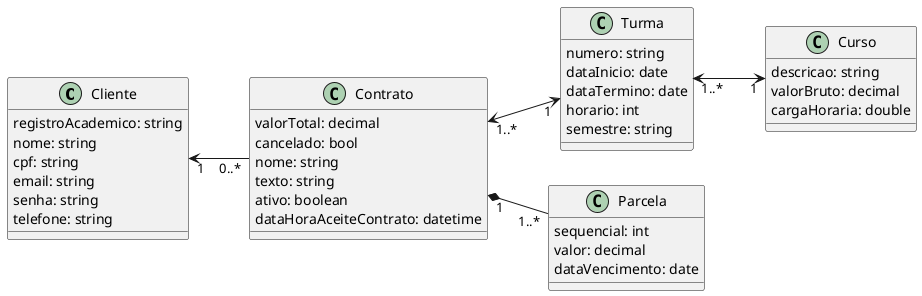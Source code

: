 @startuml classes
left to right direction

class Cliente {
    registroAcademico: string
    nome: string
    cpf: string
    email: string
    senha: string
    telefone: string
}

class Contrato {
    valorTotal: decimal
    cancelado: bool
    nome: string
    texto: string
    ativo: boolean
    dataHoraAceiteContrato: datetime
}
class Curso {
    descricao: string
    valorBruto: decimal
    cargaHoraria: double
}
class Turma {
    numero: string
    dataInicio: date
    dataTermino: date
    horario: int
    semestre: string
}
class Parcela {
    sequencial: int
    valor: decimal
    dataVencimento: date
}

Cliente "1" <-- "0..*" Contrato
Contrato "1" *-- "1..*" Parcela
Turma "1..*" <--> "1" Curso
Turma "1" <-u-> "1..*" Contrato


@enduml
